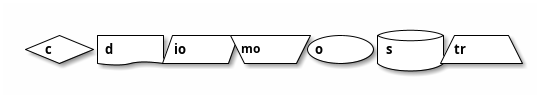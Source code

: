 @startditaa
+------+------+------+------+------+------+------+
| c {c}|d {d} |io{io}|mo{mo}|o{o}  |s{s}  |tr{tr}|
+------+------+------+------+------+------+------+
@endditaa
